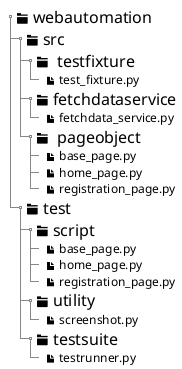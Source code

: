 @startuml
salt
{
    {T
        + <size:16><&folder> webautomation
            ++ <size:16><&folder> src
                +++ <size:16><&folder> <color:black> testfixture
                ++++ <size:12><&file> test_fixture.py
                +++ <size:16><&folder> fetchdataservice
                ++++ <size:12><&file> fetchdata_service.py
                +++ <size:16><&folder> <color:black> pageobject
                ++++ <size:12><&file> base_page.py
                ++++ <size:12><&file> home_page.py
                ++++ <size:12><&file> registration_page.py
            ++ <size:16><&folder> test
                +++ <size:16><&folder> script
                ++++ <size:12><&file> base_page.py
                ++++ <size:12><&file> home_page.py
                ++++ <size:12><&file> registration_page.py
                +++ <size:16><&folder> utility
                ++++ <size:12><&file> screenshot.py
                +++ <size:16><&folder> testsuite
                ++++ <size:12><&file> testrunner.py
    }

}
@enduml
